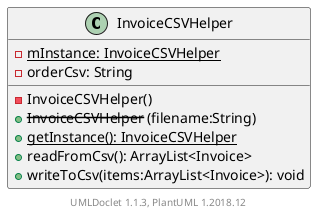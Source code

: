@startuml

    class InvoiceCSVHelper [[../sg/edu/ntu/scse/cz2002/util/InvoiceCSVHelper.html]] {
        {static} -mInstance: InvoiceCSVHelper
        -orderCsv: String
        -InvoiceCSVHelper()
        + --InvoiceCSVHelper-- (filename:String)
        {static} +getInstance(): InvoiceCSVHelper
        +readFromCsv(): ArrayList<Invoice>
        +writeToCsv(items:ArrayList<Invoice>): void
    }


    center footer UMLDoclet 1.1.3, PlantUML 1.2018.12
@enduml
